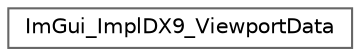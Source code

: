digraph "类继承关系图"
{
 // LATEX_PDF_SIZE
  bgcolor="transparent";
  edge [fontname=Helvetica,fontsize=10,labelfontname=Helvetica,labelfontsize=10];
  node [fontname=Helvetica,fontsize=10,shape=box,height=0.2,width=0.4];
  rankdir="LR";
  Node0 [id="Node000000",label="ImGui_ImplDX9_ViewportData",height=0.2,width=0.4,color="grey40", fillcolor="white", style="filled",URL="$struct_im_gui___impl_d_x9___viewport_data.html",tooltip=" "];
}
